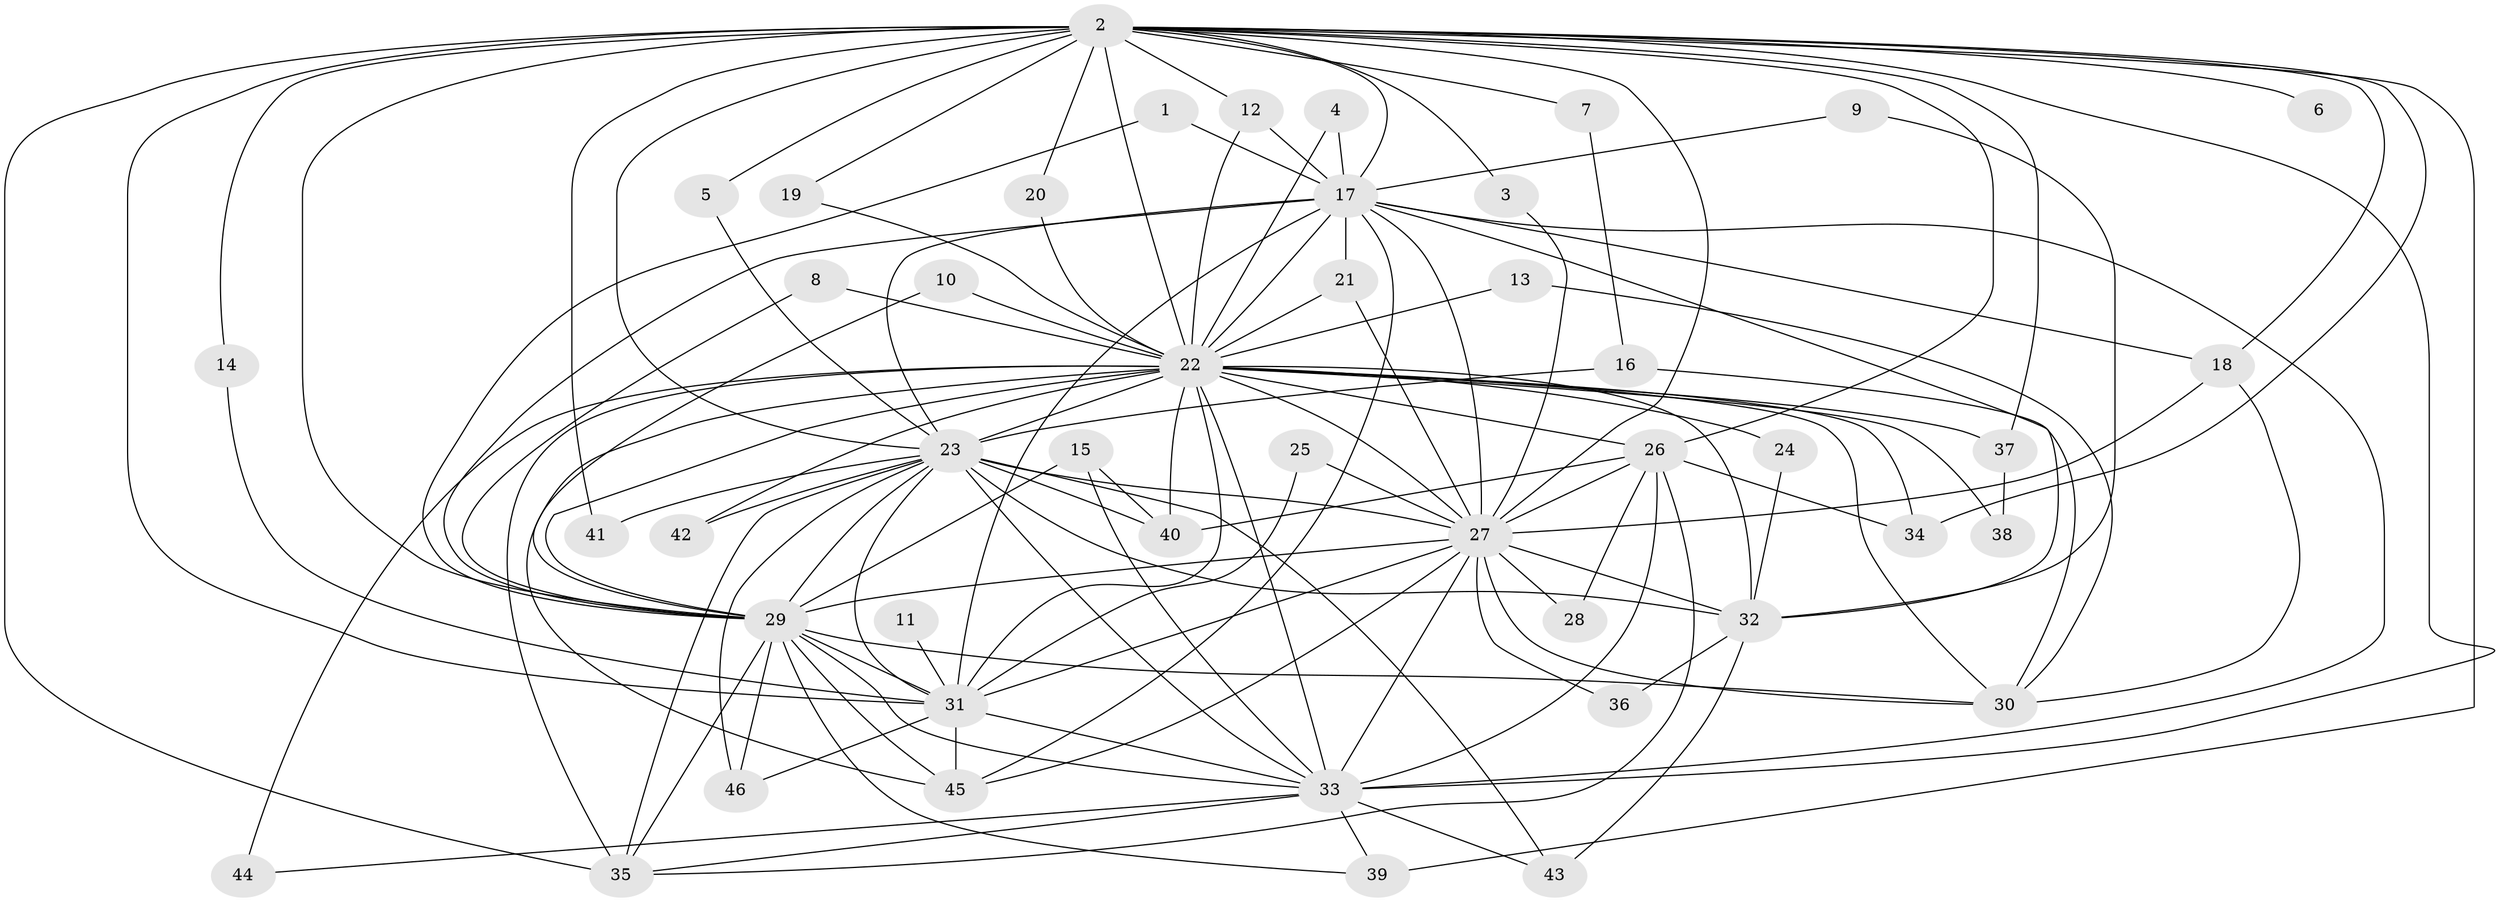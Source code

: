 // original degree distribution, {19: 0.02197802197802198, 22: 0.01098901098901099, 21: 0.03296703296703297, 23: 0.02197802197802198, 16: 0.01098901098901099, 15: 0.01098901098901099, 3: 0.24175824175824176, 4: 0.054945054945054944, 5: 0.02197802197802198, 7: 0.02197802197802198, 6: 0.01098901098901099, 2: 0.5384615384615384}
// Generated by graph-tools (version 1.1) at 2025/25/03/09/25 03:25:48]
// undirected, 46 vertices, 124 edges
graph export_dot {
graph [start="1"]
  node [color=gray90,style=filled];
  1;
  2;
  3;
  4;
  5;
  6;
  7;
  8;
  9;
  10;
  11;
  12;
  13;
  14;
  15;
  16;
  17;
  18;
  19;
  20;
  21;
  22;
  23;
  24;
  25;
  26;
  27;
  28;
  29;
  30;
  31;
  32;
  33;
  34;
  35;
  36;
  37;
  38;
  39;
  40;
  41;
  42;
  43;
  44;
  45;
  46;
  1 -- 17 [weight=1.0];
  1 -- 29 [weight=1.0];
  2 -- 3 [weight=1.0];
  2 -- 5 [weight=1.0];
  2 -- 6 [weight=1.0];
  2 -- 7 [weight=1.0];
  2 -- 12 [weight=1.0];
  2 -- 14 [weight=1.0];
  2 -- 17 [weight=2.0];
  2 -- 18 [weight=1.0];
  2 -- 19 [weight=1.0];
  2 -- 20 [weight=1.0];
  2 -- 22 [weight=4.0];
  2 -- 23 [weight=2.0];
  2 -- 26 [weight=2.0];
  2 -- 27 [weight=2.0];
  2 -- 29 [weight=4.0];
  2 -- 31 [weight=4.0];
  2 -- 33 [weight=3.0];
  2 -- 34 [weight=1.0];
  2 -- 35 [weight=1.0];
  2 -- 37 [weight=1.0];
  2 -- 39 [weight=2.0];
  2 -- 41 [weight=1.0];
  3 -- 27 [weight=1.0];
  4 -- 17 [weight=1.0];
  4 -- 22 [weight=1.0];
  5 -- 23 [weight=1.0];
  7 -- 16 [weight=1.0];
  8 -- 22 [weight=2.0];
  8 -- 29 [weight=1.0];
  9 -- 17 [weight=1.0];
  9 -- 32 [weight=1.0];
  10 -- 22 [weight=1.0];
  10 -- 29 [weight=1.0];
  11 -- 31 [weight=2.0];
  12 -- 17 [weight=1.0];
  12 -- 22 [weight=1.0];
  13 -- 22 [weight=1.0];
  13 -- 30 [weight=1.0];
  14 -- 31 [weight=1.0];
  15 -- 29 [weight=1.0];
  15 -- 33 [weight=1.0];
  15 -- 40 [weight=1.0];
  16 -- 23 [weight=2.0];
  16 -- 30 [weight=1.0];
  17 -- 18 [weight=1.0];
  17 -- 21 [weight=2.0];
  17 -- 22 [weight=3.0];
  17 -- 23 [weight=1.0];
  17 -- 27 [weight=1.0];
  17 -- 29 [weight=1.0];
  17 -- 31 [weight=1.0];
  17 -- 32 [weight=1.0];
  17 -- 33 [weight=1.0];
  17 -- 45 [weight=1.0];
  18 -- 27 [weight=1.0];
  18 -- 30 [weight=1.0];
  19 -- 22 [weight=1.0];
  20 -- 22 [weight=1.0];
  21 -- 22 [weight=1.0];
  21 -- 27 [weight=1.0];
  22 -- 23 [weight=3.0];
  22 -- 24 [weight=1.0];
  22 -- 26 [weight=1.0];
  22 -- 27 [weight=2.0];
  22 -- 29 [weight=3.0];
  22 -- 30 [weight=1.0];
  22 -- 31 [weight=3.0];
  22 -- 32 [weight=1.0];
  22 -- 33 [weight=3.0];
  22 -- 34 [weight=1.0];
  22 -- 35 [weight=1.0];
  22 -- 37 [weight=2.0];
  22 -- 38 [weight=1.0];
  22 -- 40 [weight=1.0];
  22 -- 42 [weight=1.0];
  22 -- 44 [weight=1.0];
  22 -- 45 [weight=1.0];
  23 -- 27 [weight=1.0];
  23 -- 29 [weight=1.0];
  23 -- 31 [weight=1.0];
  23 -- 32 [weight=3.0];
  23 -- 33 [weight=1.0];
  23 -- 35 [weight=1.0];
  23 -- 40 [weight=1.0];
  23 -- 41 [weight=1.0];
  23 -- 42 [weight=1.0];
  23 -- 43 [weight=1.0];
  23 -- 46 [weight=1.0];
  24 -- 32 [weight=1.0];
  25 -- 27 [weight=1.0];
  25 -- 31 [weight=1.0];
  26 -- 27 [weight=1.0];
  26 -- 28 [weight=1.0];
  26 -- 33 [weight=1.0];
  26 -- 34 [weight=1.0];
  26 -- 35 [weight=1.0];
  26 -- 40 [weight=1.0];
  27 -- 28 [weight=1.0];
  27 -- 29 [weight=2.0];
  27 -- 30 [weight=1.0];
  27 -- 31 [weight=1.0];
  27 -- 32 [weight=1.0];
  27 -- 33 [weight=2.0];
  27 -- 36 [weight=1.0];
  27 -- 45 [weight=1.0];
  29 -- 30 [weight=1.0];
  29 -- 31 [weight=1.0];
  29 -- 33 [weight=1.0];
  29 -- 35 [weight=1.0];
  29 -- 39 [weight=1.0];
  29 -- 45 [weight=1.0];
  29 -- 46 [weight=1.0];
  31 -- 33 [weight=1.0];
  31 -- 45 [weight=1.0];
  31 -- 46 [weight=1.0];
  32 -- 36 [weight=1.0];
  32 -- 43 [weight=1.0];
  33 -- 35 [weight=1.0];
  33 -- 39 [weight=1.0];
  33 -- 43 [weight=1.0];
  33 -- 44 [weight=1.0];
  37 -- 38 [weight=1.0];
}
